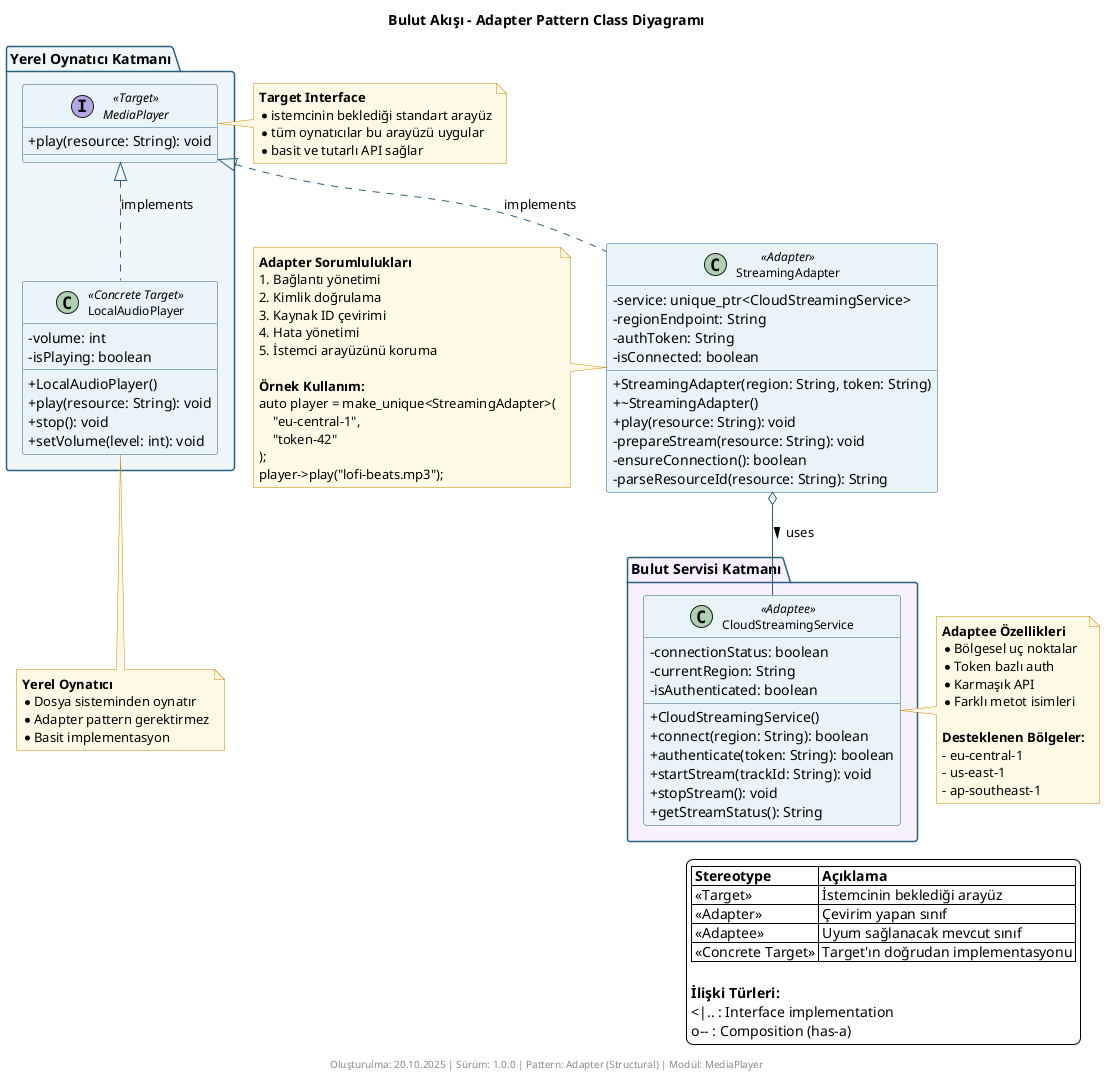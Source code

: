 @startuml cloud-streaming-adapter
/'
 * @file cloud-streaming-adapter.puml
 * @brief bulut tabanlı medya servisinin adapter pattern ile uyarlanması
 * @author Muhammed Kayra Bulut
 * @date 20.10.2025
 * @version 1.0.0
 *
 * @description bu diyagram yerel MediaPlayer arayüzünün
 *              üçüncü parti CloudStreamingService servisine
 *              nasıl uyarlandığını gösterir. Adapter sınıfı
 *              bağlantı, kimlik doğrulama ve yayın akışını
 *              istemciden gizler.
 *
 * @pattern Adapter (Structural)
 * @related MediaPlayer.h, CloudStreamingService.h, StreamingAdapter.cpp
'/

title Bulut Akışı - Adapter Pattern Class Diyagramı

' Stil tanımlamaları
skinparam backgroundColor #FFFFFF
skinparam shadowing false
skinparam classAttributeIconSize 0

skinparam class {
    BackgroundColor #E8F4F8
    BorderColor #2C5F7C
    ArrowColor #2C5F7C
    FontName Arial
    FontSize 12
}

skinparam package {
    BackgroundColor #F0F7FA
    BorderColor #2C5F7C
    FontStyle bold
}

skinparam note {
    BackgroundColor #FFF9E6
    BorderColor #CC8800
}

' ========== Hedef Arayüz ve Yerel Uygulama ==========

package "Yerel Oynatıcı Katmanı" {
    interface MediaPlayer <<Target>> {
        +play(resource: String): void
        __
    }

    class LocalAudioPlayer <<Concrete Target>> {
        -volume: int
        -isPlaying: boolean
        __
        +LocalAudioPlayer()
        +play(resource: String): void
        +stop(): void
        +setVolume(level: int): void
    }
}

' ========== Adaptee Servis ==========

package "Bulut Servisi Katmanı" #F7F1FF {
    class CloudStreamingService <<Adaptee>> {
        -connectionStatus: boolean
        -currentRegion: String
        -isAuthenticated: boolean
        __
        +CloudStreamingService()
        +connect(region: String): boolean
        +authenticate(token: String): boolean
        +startStream(trackId: String): void
        +stopStream(): void
        +getStreamStatus(): String
    }
}

' ========== Adapter Sınıfı ==========

class StreamingAdapter <<Adapter>> {
    -service: unique_ptr<CloudStreamingService>
    -regionEndpoint: String
    -authToken: String
    -isConnected: boolean
    __
    +StreamingAdapter(region: String, token: String)
    +~StreamingAdapter()
    +play(resource: String): void
    -prepareStream(resource: String): void
    -ensureConnection(): boolean
    -parseResourceId(resource: String): String
}

' ========== İlişkiler ==========

MediaPlayer <|.. LocalAudioPlayer : implements
MediaPlayer <|.. StreamingAdapter : implements
StreamingAdapter o-- CloudStreamingService : uses >

note right of MediaPlayer
  **Target Interface**
  * istemcinin beklediği standart arayüz
  * tüm oynatıcılar bu arayüzü uygular
  * basit ve tutarlı API sağlar
end note

note left of StreamingAdapter
  **Adapter Sorumlulukları**
  1. Bağlantı yönetimi
  2. Kimlik doğrulama
  3. Kaynak ID çevirimi
  4. Hata yönetimi
  5. İstemci arayüzünü koruma
  
  **Örnek Kullanım:**
  auto player = make_unique<StreamingAdapter>(
      "eu-central-1", 
      "token-42"
  );
  player->play("lofi-beats.mp3");
end note

note right of CloudStreamingService
  **Adaptee Özellikleri**
  * Bölgesel uç noktalar
  * Token bazlı auth
  * Karmaşık API
  * Farklı metot isimleri
  
  **Desteklenen Bölgeler:**
  - eu-central-1
  - us-east-1
  - ap-southeast-1
end note

note bottom of LocalAudioPlayer
  **Yerel Oynatıcı**
  * Dosya sisteminden oynatır
  * Adapter pattern gerektirmez
  * Basit implementasyon
end note

legend right
  |= Stereotype |= Açıklama |
  | <<Target>> | İstemcinin beklediği arayüz |
  | <<Adapter>> | Çevirim yapan sınıf |
  | <<Adaptee>> | Uyum sağlanacak mevcut sınıf |
  | <<Concrete Target>> | Target'ın doğrudan implementasyonu |
  
  **İlişki Türleri:**
  <|.. : Interface implementation
  o-- : Composition (has-a)
endlegend

footer Oluşturulma: 20.10.2025 | Sürüm: 1.0.0 | Pattern: Adapter (Structural) | Modül: MediaPlayer

@enduml
